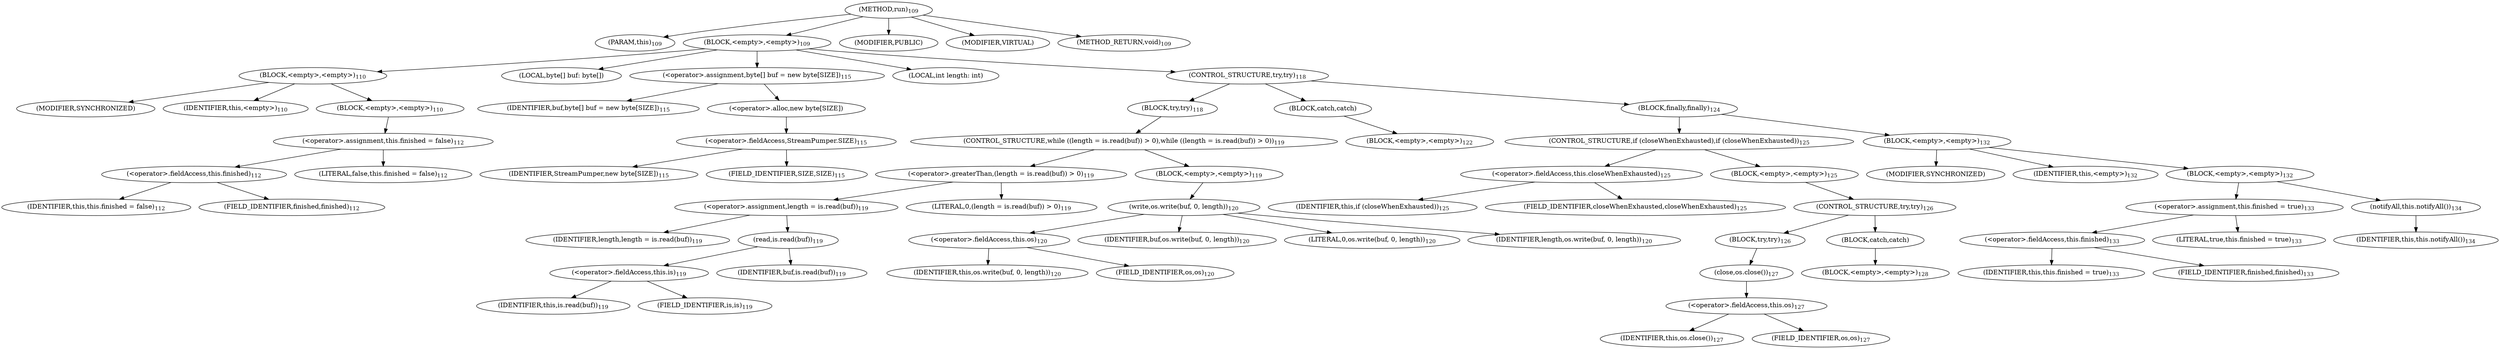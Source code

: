 digraph "run" {  
"74" [label = <(METHOD,run)<SUB>109</SUB>> ]
"10" [label = <(PARAM,this)<SUB>109</SUB>> ]
"75" [label = <(BLOCK,&lt;empty&gt;,&lt;empty&gt;)<SUB>109</SUB>> ]
"76" [label = <(BLOCK,&lt;empty&gt;,&lt;empty&gt;)<SUB>110</SUB>> ]
"77" [label = <(MODIFIER,SYNCHRONIZED)> ]
"9" [label = <(IDENTIFIER,this,&lt;empty&gt;)<SUB>110</SUB>> ]
"78" [label = <(BLOCK,&lt;empty&gt;,&lt;empty&gt;)<SUB>110</SUB>> ]
"79" [label = <(&lt;operator&gt;.assignment,this.finished = false)<SUB>112</SUB>> ]
"80" [label = <(&lt;operator&gt;.fieldAccess,this.finished)<SUB>112</SUB>> ]
"81" [label = <(IDENTIFIER,this,this.finished = false)<SUB>112</SUB>> ]
"82" [label = <(FIELD_IDENTIFIER,finished,finished)<SUB>112</SUB>> ]
"83" [label = <(LITERAL,false,this.finished = false)<SUB>112</SUB>> ]
"84" [label = <(LOCAL,byte[] buf: byte[])> ]
"85" [label = <(&lt;operator&gt;.assignment,byte[] buf = new byte[SIZE])<SUB>115</SUB>> ]
"86" [label = <(IDENTIFIER,buf,byte[] buf = new byte[SIZE])<SUB>115</SUB>> ]
"87" [label = <(&lt;operator&gt;.alloc,new byte[SIZE])> ]
"88" [label = <(&lt;operator&gt;.fieldAccess,StreamPumper.SIZE)<SUB>115</SUB>> ]
"89" [label = <(IDENTIFIER,StreamPumper,new byte[SIZE])<SUB>115</SUB>> ]
"90" [label = <(FIELD_IDENTIFIER,SIZE,SIZE)<SUB>115</SUB>> ]
"91" [label = <(LOCAL,int length: int)> ]
"92" [label = <(CONTROL_STRUCTURE,try,try)<SUB>118</SUB>> ]
"93" [label = <(BLOCK,try,try)<SUB>118</SUB>> ]
"94" [label = <(CONTROL_STRUCTURE,while ((length = is.read(buf)) &gt; 0),while ((length = is.read(buf)) &gt; 0))<SUB>119</SUB>> ]
"95" [label = <(&lt;operator&gt;.greaterThan,(length = is.read(buf)) &gt; 0)<SUB>119</SUB>> ]
"96" [label = <(&lt;operator&gt;.assignment,length = is.read(buf))<SUB>119</SUB>> ]
"97" [label = <(IDENTIFIER,length,length = is.read(buf))<SUB>119</SUB>> ]
"98" [label = <(read,is.read(buf))<SUB>119</SUB>> ]
"99" [label = <(&lt;operator&gt;.fieldAccess,this.is)<SUB>119</SUB>> ]
"100" [label = <(IDENTIFIER,this,is.read(buf))<SUB>119</SUB>> ]
"101" [label = <(FIELD_IDENTIFIER,is,is)<SUB>119</SUB>> ]
"102" [label = <(IDENTIFIER,buf,is.read(buf))<SUB>119</SUB>> ]
"103" [label = <(LITERAL,0,(length = is.read(buf)) &gt; 0)<SUB>119</SUB>> ]
"104" [label = <(BLOCK,&lt;empty&gt;,&lt;empty&gt;)<SUB>119</SUB>> ]
"105" [label = <(write,os.write(buf, 0, length))<SUB>120</SUB>> ]
"106" [label = <(&lt;operator&gt;.fieldAccess,this.os)<SUB>120</SUB>> ]
"107" [label = <(IDENTIFIER,this,os.write(buf, 0, length))<SUB>120</SUB>> ]
"108" [label = <(FIELD_IDENTIFIER,os,os)<SUB>120</SUB>> ]
"109" [label = <(IDENTIFIER,buf,os.write(buf, 0, length))<SUB>120</SUB>> ]
"110" [label = <(LITERAL,0,os.write(buf, 0, length))<SUB>120</SUB>> ]
"111" [label = <(IDENTIFIER,length,os.write(buf, 0, length))<SUB>120</SUB>> ]
"112" [label = <(BLOCK,catch,catch)> ]
"113" [label = <(BLOCK,&lt;empty&gt;,&lt;empty&gt;)<SUB>122</SUB>> ]
"114" [label = <(BLOCK,finally,finally)<SUB>124</SUB>> ]
"115" [label = <(CONTROL_STRUCTURE,if (closeWhenExhausted),if (closeWhenExhausted))<SUB>125</SUB>> ]
"116" [label = <(&lt;operator&gt;.fieldAccess,this.closeWhenExhausted)<SUB>125</SUB>> ]
"117" [label = <(IDENTIFIER,this,if (closeWhenExhausted))<SUB>125</SUB>> ]
"118" [label = <(FIELD_IDENTIFIER,closeWhenExhausted,closeWhenExhausted)<SUB>125</SUB>> ]
"119" [label = <(BLOCK,&lt;empty&gt;,&lt;empty&gt;)<SUB>125</SUB>> ]
"120" [label = <(CONTROL_STRUCTURE,try,try)<SUB>126</SUB>> ]
"121" [label = <(BLOCK,try,try)<SUB>126</SUB>> ]
"122" [label = <(close,os.close())<SUB>127</SUB>> ]
"123" [label = <(&lt;operator&gt;.fieldAccess,this.os)<SUB>127</SUB>> ]
"124" [label = <(IDENTIFIER,this,os.close())<SUB>127</SUB>> ]
"125" [label = <(FIELD_IDENTIFIER,os,os)<SUB>127</SUB>> ]
"126" [label = <(BLOCK,catch,catch)> ]
"127" [label = <(BLOCK,&lt;empty&gt;,&lt;empty&gt;)<SUB>128</SUB>> ]
"128" [label = <(BLOCK,&lt;empty&gt;,&lt;empty&gt;)<SUB>132</SUB>> ]
"129" [label = <(MODIFIER,SYNCHRONIZED)> ]
"11" [label = <(IDENTIFIER,this,&lt;empty&gt;)<SUB>132</SUB>> ]
"130" [label = <(BLOCK,&lt;empty&gt;,&lt;empty&gt;)<SUB>132</SUB>> ]
"131" [label = <(&lt;operator&gt;.assignment,this.finished = true)<SUB>133</SUB>> ]
"132" [label = <(&lt;operator&gt;.fieldAccess,this.finished)<SUB>133</SUB>> ]
"133" [label = <(IDENTIFIER,this,this.finished = true)<SUB>133</SUB>> ]
"134" [label = <(FIELD_IDENTIFIER,finished,finished)<SUB>133</SUB>> ]
"135" [label = <(LITERAL,true,this.finished = true)<SUB>133</SUB>> ]
"136" [label = <(notifyAll,this.notifyAll())<SUB>134</SUB>> ]
"12" [label = <(IDENTIFIER,this,this.notifyAll())<SUB>134</SUB>> ]
"137" [label = <(MODIFIER,PUBLIC)> ]
"138" [label = <(MODIFIER,VIRTUAL)> ]
"139" [label = <(METHOD_RETURN,void)<SUB>109</SUB>> ]
  "74" -> "10" 
  "74" -> "75" 
  "74" -> "137" 
  "74" -> "138" 
  "74" -> "139" 
  "75" -> "76" 
  "75" -> "84" 
  "75" -> "85" 
  "75" -> "91" 
  "75" -> "92" 
  "76" -> "77" 
  "76" -> "9" 
  "76" -> "78" 
  "78" -> "79" 
  "79" -> "80" 
  "79" -> "83" 
  "80" -> "81" 
  "80" -> "82" 
  "85" -> "86" 
  "85" -> "87" 
  "87" -> "88" 
  "88" -> "89" 
  "88" -> "90" 
  "92" -> "93" 
  "92" -> "112" 
  "92" -> "114" 
  "93" -> "94" 
  "94" -> "95" 
  "94" -> "104" 
  "95" -> "96" 
  "95" -> "103" 
  "96" -> "97" 
  "96" -> "98" 
  "98" -> "99" 
  "98" -> "102" 
  "99" -> "100" 
  "99" -> "101" 
  "104" -> "105" 
  "105" -> "106" 
  "105" -> "109" 
  "105" -> "110" 
  "105" -> "111" 
  "106" -> "107" 
  "106" -> "108" 
  "112" -> "113" 
  "114" -> "115" 
  "114" -> "128" 
  "115" -> "116" 
  "115" -> "119" 
  "116" -> "117" 
  "116" -> "118" 
  "119" -> "120" 
  "120" -> "121" 
  "120" -> "126" 
  "121" -> "122" 
  "122" -> "123" 
  "123" -> "124" 
  "123" -> "125" 
  "126" -> "127" 
  "128" -> "129" 
  "128" -> "11" 
  "128" -> "130" 
  "130" -> "131" 
  "130" -> "136" 
  "131" -> "132" 
  "131" -> "135" 
  "132" -> "133" 
  "132" -> "134" 
  "136" -> "12" 
}
